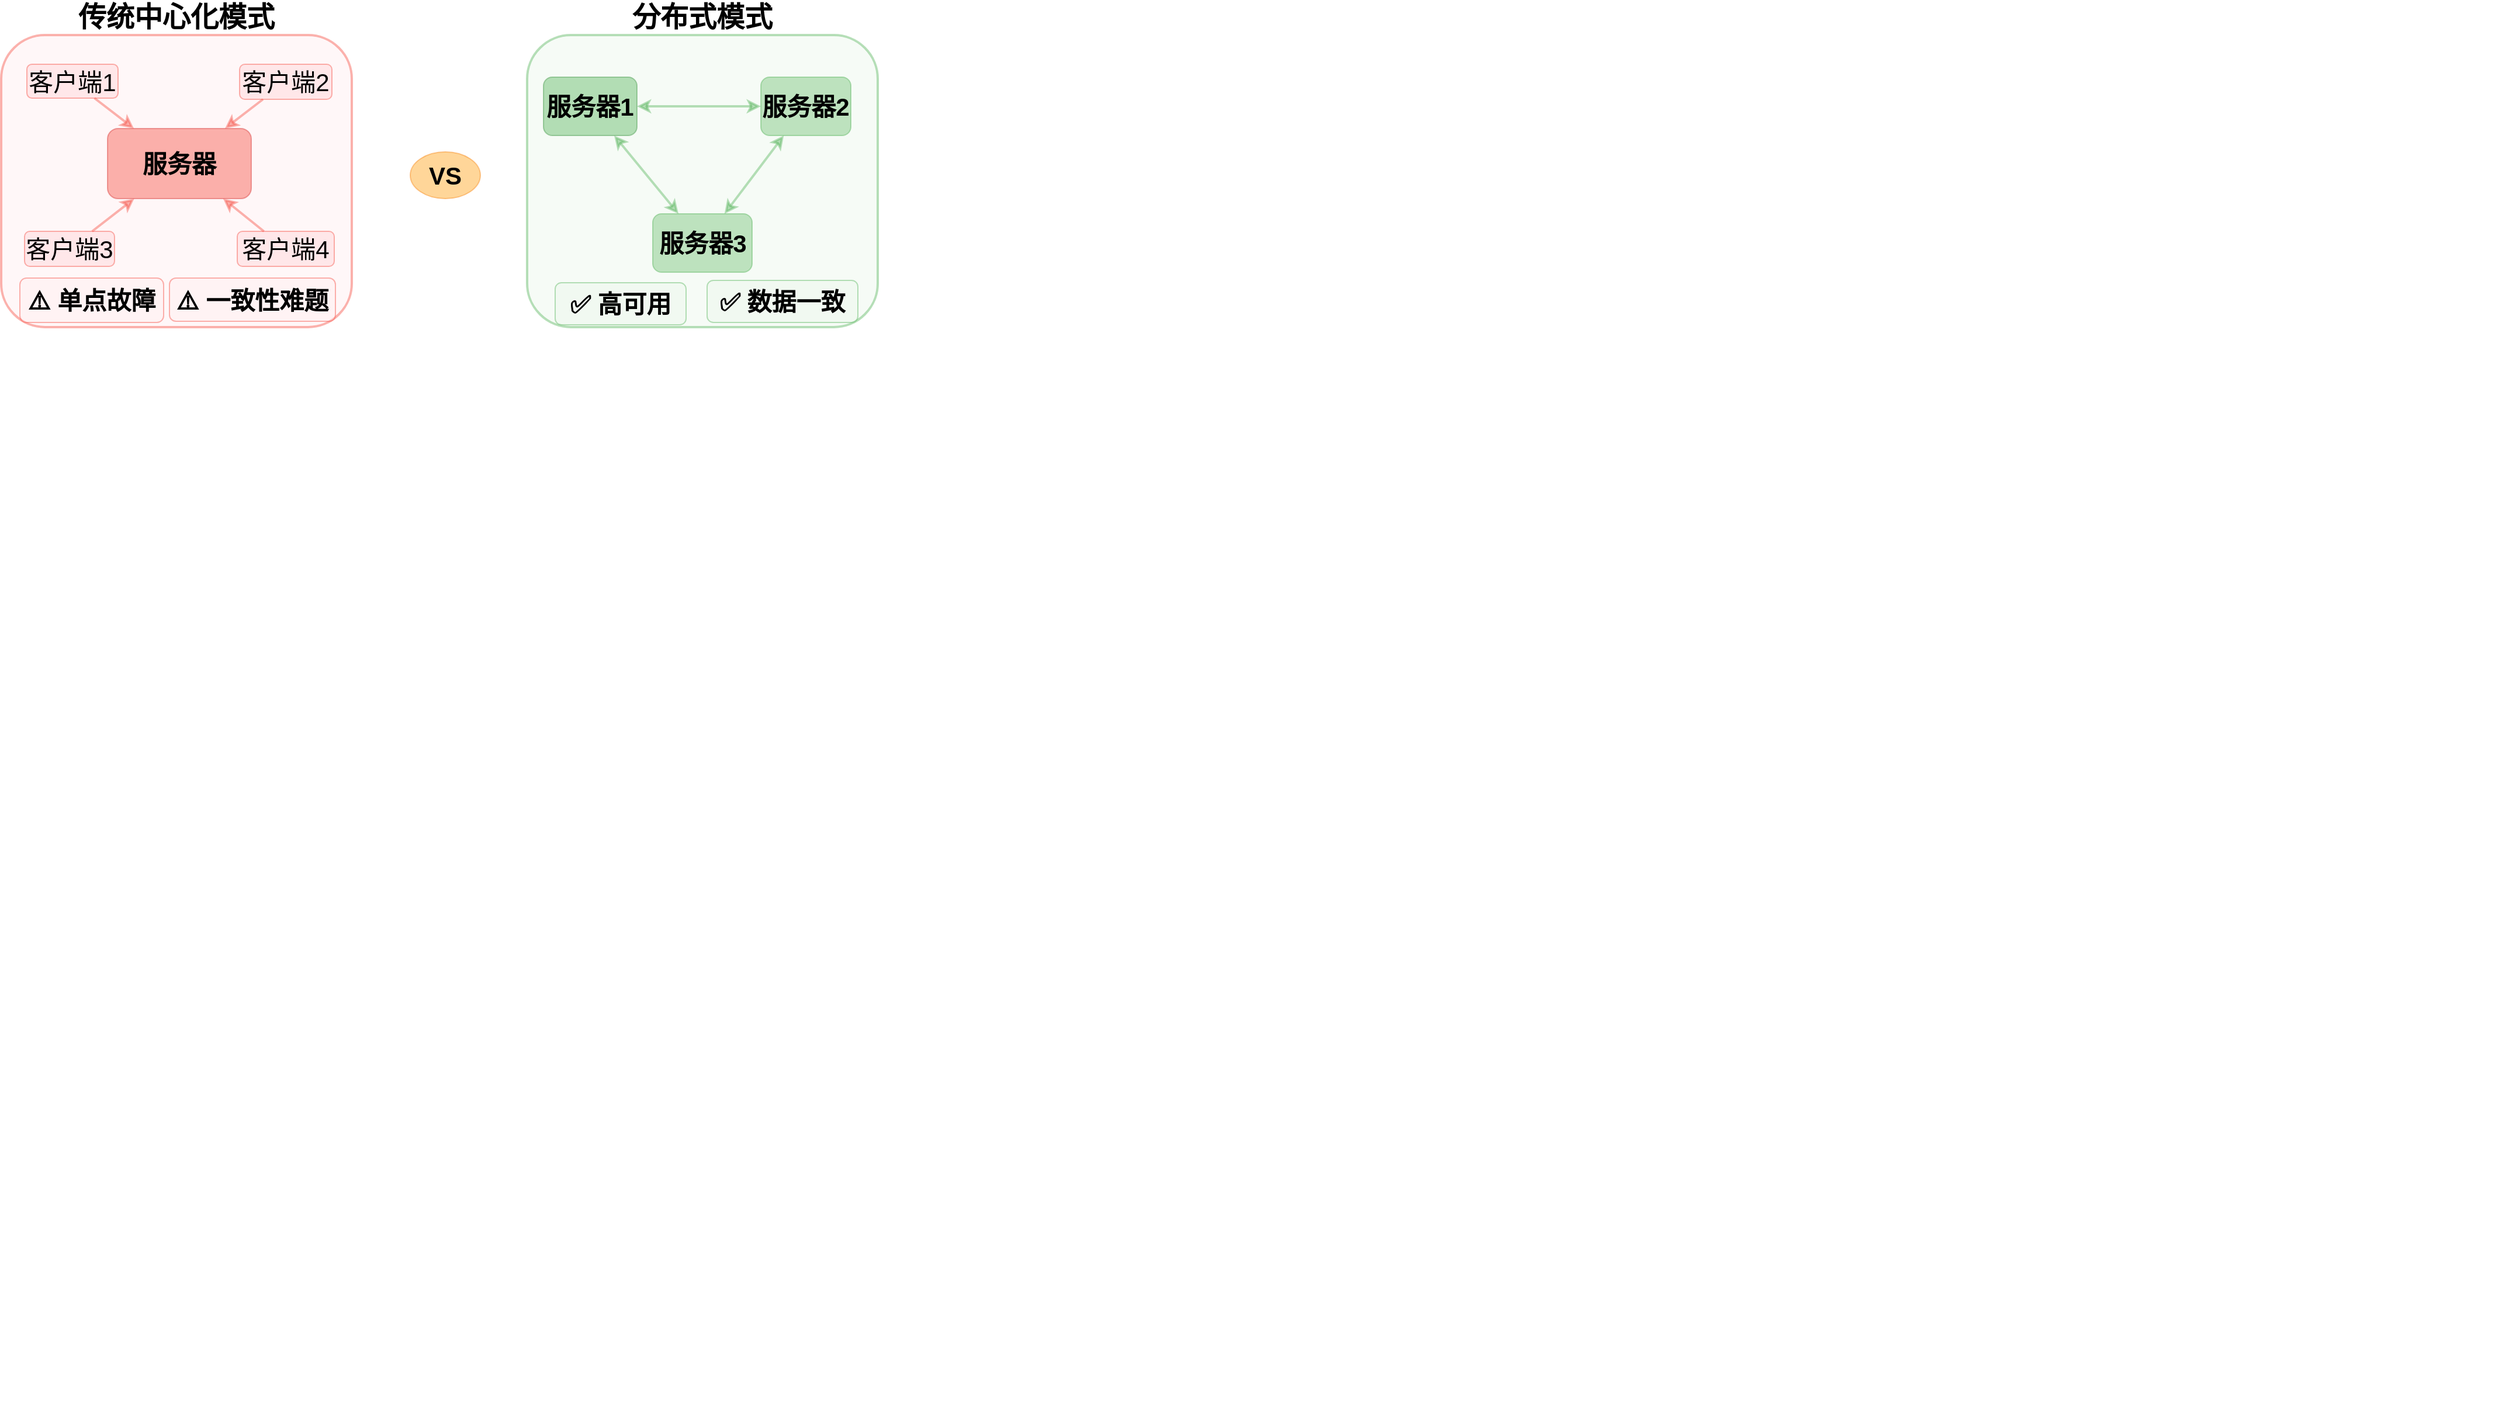 <mxfile version="27.0.9">
  <diagram name="第 1 页" id="1FyKUF50gnVKBm6TfoI5">
    <mxGraphModel dx="989" dy="557" grid="0" gridSize="10" guides="1" tooltips="1" connect="1" arrows="1" fold="1" page="0" pageScale="1" pageWidth="827" pageHeight="1169" math="0" shadow="0">
      <root>
        <mxCell id="0" />
        <mxCell id="1" parent="0" />
        <mxCell id="yjoiWp7i4O6Tfu99-DzN-41" value="" style="rounded=1;whiteSpace=wrap;html=1;fillColor=#ffebee;strokeColor=#f44336;strokeWidth=2;fontSize=21;fontColor=#000000;opacity=40;" vertex="1" parent="1">
          <mxGeometry x="713" y="456" width="300" height="250" as="geometry" />
        </mxCell>
        <mxCell id="yjoiWp7i4O6Tfu99-DzN-42" value="" style="rounded=1;whiteSpace=wrap;html=1;fillColor=#e8f5e8;strokeColor=#4caf50;strokeWidth=2;fontSize=21;fontColor=#000000;opacity=40;" vertex="1" parent="1">
          <mxGeometry x="1163" y="456" width="300" height="250" as="geometry" />
        </mxCell>
        <mxCell id="yjoiWp7i4O6Tfu99-DzN-43" value="传统中心化模式" style="text;html=1;strokeColor=none;fillColor=none;align=center;verticalAlign=middle;whiteSpace=wrap;rounded=0;fontSize=24;fontStyle=1;fontColor=#000000;opacity=40;" vertex="1" parent="1">
          <mxGeometry x="713" y="426" width="300" height="30" as="geometry" />
        </mxCell>
        <mxCell id="yjoiWp7i4O6Tfu99-DzN-44" value="分布式模式" style="text;html=1;strokeColor=none;fillColor=none;align=center;verticalAlign=middle;whiteSpace=wrap;rounded=0;fontSize=24;fontStyle=1;fontColor=#000000;opacity=40;" vertex="1" parent="1">
          <mxGeometry x="1163" y="426" width="300" height="30" as="geometry" />
        </mxCell>
        <mxCell id="yjoiWp7i4O6Tfu99-DzN-45" value="VS" style="ellipse;whiteSpace=wrap;html=1;fillColor=#ff9800;strokeColor=#f57c00;fontSize=21;fontStyle=1;fontColor=#000000;opacity=40;" vertex="1" parent="1">
          <mxGeometry x="1063" y="556" width="60" height="40" as="geometry" />
        </mxCell>
        <mxCell id="yjoiWp7i4O6Tfu99-DzN-46" value="服务器" style="rounded=1;whiteSpace=wrap;html=1;fillColor=#f44336;strokeColor=#d32f2f;fontSize=21;fontColor=#000000;fontStyle=1;opacity=40;" vertex="1" parent="1">
          <mxGeometry x="804" y="536" width="123" height="60" as="geometry" />
        </mxCell>
        <mxCell id="yjoiWp7i4O6Tfu99-DzN-47" value="客户端1" style="rounded=1;whiteSpace=wrap;html=1;fillColor=#ffcdd2;strokeColor=#f44336;fontSize=21;fontColor=#000000;opacity=40;" vertex="1" parent="1">
          <mxGeometry x="735" y="481" width="78" height="29" as="geometry" />
        </mxCell>
        <mxCell id="yjoiWp7i4O6Tfu99-DzN-48" value="客户端2" style="rounded=1;whiteSpace=wrap;html=1;fillColor=#ffcdd2;strokeColor=#f44336;fontSize=21;fontColor=#000000;opacity=40;" vertex="1" parent="1">
          <mxGeometry x="917" y="481" width="79" height="30" as="geometry" />
        </mxCell>
        <mxCell id="yjoiWp7i4O6Tfu99-DzN-49" value="客户端3" style="rounded=1;whiteSpace=wrap;html=1;fillColor=#ffcdd2;strokeColor=#f44336;fontSize=21;fontColor=#000000;opacity=40;" vertex="1" parent="1">
          <mxGeometry x="733" y="624" width="77" height="30" as="geometry" />
        </mxCell>
        <mxCell id="yjoiWp7i4O6Tfu99-DzN-50" value="客户端4" style="rounded=1;whiteSpace=wrap;html=1;fillColor=#ffcdd2;strokeColor=#f44336;fontSize=21;fontColor=#000000;opacity=40;" vertex="1" parent="1">
          <mxGeometry x="915" y="624" width="83" height="30" as="geometry" />
        </mxCell>
        <mxCell id="yjoiWp7i4O6Tfu99-DzN-51" value="" style="endArrow=classic;html=1;rounded=0;strokeColor=#f44336;strokeWidth=2;fontSize=21;fontColor=#000000;opacity=40;" edge="1" parent="1" source="yjoiWp7i4O6Tfu99-DzN-47" target="yjoiWp7i4O6Tfu99-DzN-46">
          <mxGeometry width="50" height="50" relative="1" as="geometry">
            <mxPoint x="773" y="516" as="sourcePoint" />
            <mxPoint x="823" y="466" as="targetPoint" />
          </mxGeometry>
        </mxCell>
        <mxCell id="yjoiWp7i4O6Tfu99-DzN-52" value="" style="endArrow=classic;html=1;rounded=0;strokeColor=#f44336;strokeWidth=2;fontSize=21;fontColor=#000000;opacity=40;" edge="1" parent="1" source="yjoiWp7i4O6Tfu99-DzN-48" target="yjoiWp7i4O6Tfu99-DzN-46">
          <mxGeometry width="50" height="50" relative="1" as="geometry">
            <mxPoint x="953" y="516" as="sourcePoint" />
            <mxPoint x="903" y="466" as="targetPoint" />
          </mxGeometry>
        </mxCell>
        <mxCell id="yjoiWp7i4O6Tfu99-DzN-53" value="" style="endArrow=classic;html=1;rounded=0;strokeColor=#f44336;strokeWidth=2;fontSize=21;fontColor=#000000;opacity=40;" edge="1" parent="1" source="yjoiWp7i4O6Tfu99-DzN-49" target="yjoiWp7i4O6Tfu99-DzN-46">
          <mxGeometry width="50" height="50" relative="1" as="geometry">
            <mxPoint x="773" y="636" as="sourcePoint" />
            <mxPoint x="823" y="586" as="targetPoint" />
          </mxGeometry>
        </mxCell>
        <mxCell id="yjoiWp7i4O6Tfu99-DzN-54" value="" style="endArrow=classic;html=1;rounded=0;strokeColor=#f44336;strokeWidth=2;fontSize=21;fontColor=#000000;opacity=40;" edge="1" parent="1" source="yjoiWp7i4O6Tfu99-DzN-50" target="yjoiWp7i4O6Tfu99-DzN-46">
          <mxGeometry width="50" height="50" relative="1" as="geometry">
            <mxPoint x="953" y="636" as="sourcePoint" />
            <mxPoint x="903" y="586" as="targetPoint" />
          </mxGeometry>
        </mxCell>
        <mxCell id="yjoiWp7i4O6Tfu99-DzN-55" value="⚠️ 单点故障" style="text;html=1;strokeColor=#f44336;fillColor=#ffebee;align=center;verticalAlign=middle;whiteSpace=wrap;rounded=1;fontSize=21;fontColor=#000000;fontStyle=1;opacity=40;" vertex="1" parent="1">
          <mxGeometry x="729" y="664" width="123" height="38" as="geometry" />
        </mxCell>
        <mxCell id="yjoiWp7i4O6Tfu99-DzN-56" value="⚠️ 一致性难题" style="text;html=1;strokeColor=#f44336;fillColor=#ffebee;align=center;verticalAlign=middle;whiteSpace=wrap;rounded=1;fontSize=21;fontColor=#000000;fontStyle=1;opacity=40;" vertex="1" parent="1">
          <mxGeometry x="857" y="664" width="142" height="37" as="geometry" />
        </mxCell>
        <mxCell id="yjoiWp7i4O6Tfu99-DzN-57" value="服务器1" style="rounded=1;whiteSpace=wrap;html=1;fillColor=#4caf50;strokeColor=#388e3c;fontSize=21;fontColor=#000000;fontStyle=1;opacity=40;" vertex="1" parent="1">
          <mxGeometry x="1177" y="492" width="80" height="50" as="geometry" />
        </mxCell>
        <mxCell id="yjoiWp7i4O6Tfu99-DzN-58" value="服务器2" style="rounded=1;whiteSpace=wrap;html=1;fillColor=#66bb6a;strokeColor=#4caf50;fontSize=21;fontColor=#000000;fontStyle=1;opacity=40;" vertex="1" parent="1">
          <mxGeometry x="1363" y="492" width="77" height="50" as="geometry" />
        </mxCell>
        <mxCell id="yjoiWp7i4O6Tfu99-DzN-59" value="服务器3" style="rounded=1;whiteSpace=wrap;html=1;fillColor=#66bb6a;strokeColor=#4caf50;fontSize=21;fontColor=#000000;fontStyle=1;opacity=40;" vertex="1" parent="1">
          <mxGeometry x="1270.5" y="609" width="85" height="50" as="geometry" />
        </mxCell>
        <mxCell id="yjoiWp7i4O6Tfu99-DzN-64" value="" style="endArrow=classic;startArrow=classic;html=1;rounded=0;strokeColor=#4caf50;strokeWidth=2;fontSize=21;fontColor=#000000;opacity=40;" edge="1" parent="1" source="yjoiWp7i4O6Tfu99-DzN-57" target="yjoiWp7i4O6Tfu99-DzN-58">
          <mxGeometry width="50" height="50" relative="1" as="geometry">
            <mxPoint x="1283" y="531" as="sourcePoint" />
            <mxPoint x="1333" y="481" as="targetPoint" />
          </mxGeometry>
        </mxCell>
        <mxCell id="yjoiWp7i4O6Tfu99-DzN-65" value="" style="endArrow=classic;startArrow=classic;html=1;rounded=0;strokeColor=#4caf50;strokeWidth=2;fontSize=21;fontColor=#000000;opacity=40;" edge="1" parent="1" source="yjoiWp7i4O6Tfu99-DzN-57" target="yjoiWp7i4O6Tfu99-DzN-59">
          <mxGeometry width="50" height="50" relative="1" as="geometry">
            <mxPoint x="1248" y="556" as="sourcePoint" />
            <mxPoint x="1298" y="506" as="targetPoint" />
          </mxGeometry>
        </mxCell>
        <mxCell id="yjoiWp7i4O6Tfu99-DzN-66" value="" style="endArrow=classic;startArrow=classic;html=1;rounded=0;strokeColor=#4caf50;strokeWidth=2;fontSize=21;fontColor=#000000;opacity=40;" edge="1" parent="1" source="yjoiWp7i4O6Tfu99-DzN-58" target="yjoiWp7i4O6Tfu99-DzN-59">
          <mxGeometry width="50" height="50" relative="1" as="geometry">
            <mxPoint x="1348" y="556" as="sourcePoint" />
            <mxPoint x="1298" y="576" as="targetPoint" />
          </mxGeometry>
        </mxCell>
        <mxCell id="yjoiWp7i4O6Tfu99-DzN-71" value="✅ 高可用" style="text;html=1;strokeColor=#4caf50;fillColor=#e8f5e8;align=center;verticalAlign=middle;whiteSpace=wrap;rounded=1;fontSize=21;fontColor=#000000;fontStyle=1;opacity=40;" vertex="1" parent="1">
          <mxGeometry x="1187" y="668" width="112" height="36" as="geometry" />
        </mxCell>
        <mxCell id="yjoiWp7i4O6Tfu99-DzN-72" value="✅ 数据一致" style="text;html=1;strokeColor=#4caf50;fillColor=#e8f5e8;align=center;verticalAlign=middle;whiteSpace=wrap;rounded=1;fontSize=21;fontColor=#000000;fontStyle=1;opacity=40;" vertex="1" parent="1">
          <mxGeometry x="1317" y="666" width="129" height="36" as="geometry" />
        </mxCell>
        <mxCell id="yjoiWp7i4O6Tfu99-DzN-75" value="" style="fillColor=none;strokeColor=none;" vertex="1" parent="1">
          <mxGeometry x="1309" y="1132" width="1541" height="493" as="geometry" />
        </mxCell>
      </root>
    </mxGraphModel>
  </diagram>
</mxfile>
